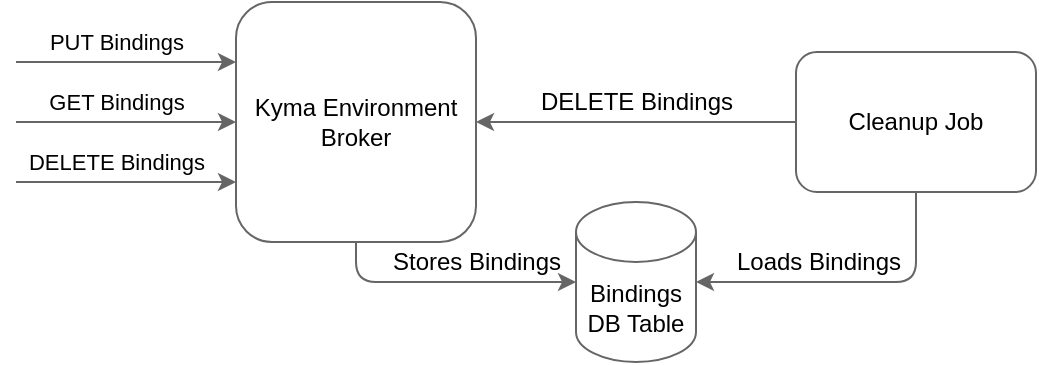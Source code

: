 <mxfile version="24.7.17">
  <diagram name="Page-1" id="6A11yo4NIoz2Vb5Ziqz1">
    <mxGraphModel dx="637" dy="540" grid="1" gridSize="10" guides="1" tooltips="1" connect="1" arrows="1" fold="1" page="1" pageScale="1" pageWidth="850" pageHeight="1100" background="#ffffff" math="0" shadow="0">
      <root>
        <mxCell id="0" />
        <mxCell id="1" parent="0" />
        <mxCell id="QmzUeY7-OwkA1-VYbQcP-17" style="edgeStyle=orthogonalEdgeStyle;rounded=1;orthogonalLoop=1;jettySize=auto;html=1;exitX=0.5;exitY=1;exitDx=0;exitDy=0;labelBackgroundColor=none;fontColor=#000000;strokeColor=#666666;curved=0;" edge="1" parent="1" source="QmzUeY7-OwkA1-VYbQcP-1" target="QmzUeY7-OwkA1-VYbQcP-4">
          <mxGeometry relative="1" as="geometry" />
        </mxCell>
        <mxCell id="QmzUeY7-OwkA1-VYbQcP-23" value="&lt;font style=&quot;font-size: 12px;&quot; color=&quot;#000000&quot;&gt;Stores Bindings&lt;/font&gt;" style="edgeLabel;html=1;align=center;verticalAlign=middle;resizable=0;points=[];labelBackgroundColor=none;" vertex="1" connectable="0" parent="QmzUeY7-OwkA1-VYbQcP-17">
          <mxGeometry x="-0.018" y="1" relative="1" as="geometry">
            <mxPoint x="16" y="-9" as="offset" />
          </mxGeometry>
        </mxCell>
        <mxCell id="QmzUeY7-OwkA1-VYbQcP-1" value="Kyma Environment Broker" style="rounded=1;whiteSpace=wrap;html=1;labelBackgroundColor=none;fillColor=#ffffff;strokeColor=#666666;fontColor=#000000;" vertex="1" parent="1">
          <mxGeometry x="270" y="310" width="120" height="120" as="geometry" />
        </mxCell>
        <mxCell id="QmzUeY7-OwkA1-VYbQcP-15" value="&lt;span style=&quot;font-family: Helvetica; font-size: 12px; font-style: normal; font-variant-ligatures: normal; font-variant-caps: normal; font-weight: 400; letter-spacing: normal; orphans: 2; text-align: center; text-indent: 0px; text-transform: none; widows: 2; word-spacing: 0px; -webkit-text-stroke-width: 0px; white-space: nowrap; text-decoration-thickness: initial; text-decoration-style: initial; text-decoration-color: initial; float: none; display: inline !important;&quot;&gt;DELETE Bindings&lt;/span&gt;" style="edgeStyle=orthogonalEdgeStyle;rounded=0;orthogonalLoop=1;jettySize=auto;html=1;labelBackgroundColor=none;fontColor=#000000;strokeColor=#666666;" edge="1" parent="1" source="QmzUeY7-OwkA1-VYbQcP-2" target="QmzUeY7-OwkA1-VYbQcP-1">
          <mxGeometry y="-10" relative="1" as="geometry">
            <mxPoint as="offset" />
          </mxGeometry>
        </mxCell>
        <mxCell id="QmzUeY7-OwkA1-VYbQcP-2" value="Cleanup Job" style="rounded=1;whiteSpace=wrap;html=1;strokeColor=#666666;fillColor=#ffffff;fontColor=#000000;" vertex="1" parent="1">
          <mxGeometry x="550" y="335" width="120" height="70" as="geometry" />
        </mxCell>
        <mxCell id="QmzUeY7-OwkA1-VYbQcP-4" value="Bindings DB Table" style="shape=cylinder3;whiteSpace=wrap;html=1;boundedLbl=1;backgroundOutline=1;size=15;strokeColor=#666666;fillColor=#ffffff;fontColor=#000000;" vertex="1" parent="1">
          <mxGeometry x="440" y="410" width="60" height="80" as="geometry" />
        </mxCell>
        <mxCell id="QmzUeY7-OwkA1-VYbQcP-6" value="" style="endArrow=classic;html=1;rounded=0;entryX=0;entryY=0.25;entryDx=0;entryDy=0;labelBackgroundColor=none;fontColor=#000000;strokeColor=#666666;" edge="1" parent="1" target="QmzUeY7-OwkA1-VYbQcP-1">
          <mxGeometry width="50" height="50" relative="1" as="geometry">
            <mxPoint x="160" y="340" as="sourcePoint" />
            <mxPoint x="180" y="340" as="targetPoint" />
          </mxGeometry>
        </mxCell>
        <mxCell id="QmzUeY7-OwkA1-VYbQcP-10" value="PUT Bindings" style="edgeLabel;html=1;align=center;verticalAlign=middle;resizable=0;points=[];labelBackgroundColor=none;fontColor=#000000;" vertex="1" connectable="0" parent="QmzUeY7-OwkA1-VYbQcP-6">
          <mxGeometry relative="1" as="geometry">
            <mxPoint x="-5" y="-10" as="offset" />
          </mxGeometry>
        </mxCell>
        <mxCell id="QmzUeY7-OwkA1-VYbQcP-7" value="" style="endArrow=classic;html=1;rounded=0;entryX=0;entryY=0.5;entryDx=0;entryDy=0;labelBackgroundColor=none;fontColor=#000000;strokeColor=#666666;" edge="1" parent="1" target="QmzUeY7-OwkA1-VYbQcP-1">
          <mxGeometry width="50" height="50" relative="1" as="geometry">
            <mxPoint x="160" y="370" as="sourcePoint" />
            <mxPoint x="260" y="375" as="targetPoint" />
          </mxGeometry>
        </mxCell>
        <mxCell id="QmzUeY7-OwkA1-VYbQcP-12" value="GET Bindings" style="edgeLabel;html=1;align=center;verticalAlign=middle;resizable=0;points=[];labelBackgroundColor=none;fontColor=#000000;" vertex="1" connectable="0" parent="QmzUeY7-OwkA1-VYbQcP-7">
          <mxGeometry x="-0.379" relative="1" as="geometry">
            <mxPoint x="16" y="-10" as="offset" />
          </mxGeometry>
        </mxCell>
        <mxCell id="QmzUeY7-OwkA1-VYbQcP-9" value="" style="endArrow=classic;html=1;rounded=0;entryX=0;entryY=0.75;entryDx=0;entryDy=0;labelBackgroundColor=none;fontColor=#000000;strokeColor=#666666;" edge="1" parent="1" target="QmzUeY7-OwkA1-VYbQcP-1">
          <mxGeometry width="50" height="50" relative="1" as="geometry">
            <mxPoint x="160" y="400" as="sourcePoint" />
            <mxPoint x="220" y="390" as="targetPoint" />
          </mxGeometry>
        </mxCell>
        <mxCell id="QmzUeY7-OwkA1-VYbQcP-14" value="DELETE Bindings" style="edgeLabel;html=1;align=center;verticalAlign=middle;resizable=0;points=[];labelBackgroundColor=none;fontColor=#000000;" vertex="1" connectable="0" parent="QmzUeY7-OwkA1-VYbQcP-9">
          <mxGeometry x="-0.365" y="1" relative="1" as="geometry">
            <mxPoint x="15" y="-9" as="offset" />
          </mxGeometry>
        </mxCell>
        <mxCell id="QmzUeY7-OwkA1-VYbQcP-16" style="edgeStyle=orthogonalEdgeStyle;rounded=1;orthogonalLoop=1;jettySize=auto;html=1;entryX=1;entryY=0.5;entryDx=0;entryDy=0;entryPerimeter=0;exitX=0.5;exitY=1;exitDx=0;exitDy=0;labelBackgroundColor=none;fontColor=#000000;strokeColor=#666666;curved=0;" edge="1" parent="1" source="QmzUeY7-OwkA1-VYbQcP-2" target="QmzUeY7-OwkA1-VYbQcP-4">
          <mxGeometry relative="1" as="geometry" />
        </mxCell>
        <mxCell id="QmzUeY7-OwkA1-VYbQcP-22" value="&lt;font style=&quot;font-size: 12px;&quot;&gt;Loads Bindings&lt;/font&gt;" style="edgeLabel;html=1;align=center;verticalAlign=middle;resizable=0;points=[];labelBackgroundColor=none;fontColor=#000000;" vertex="1" connectable="0" parent="QmzUeY7-OwkA1-VYbQcP-16">
          <mxGeometry x="0.04" y="-3" relative="1" as="geometry">
            <mxPoint x="-14" y="-7" as="offset" />
          </mxGeometry>
        </mxCell>
      </root>
    </mxGraphModel>
  </diagram>
</mxfile>
